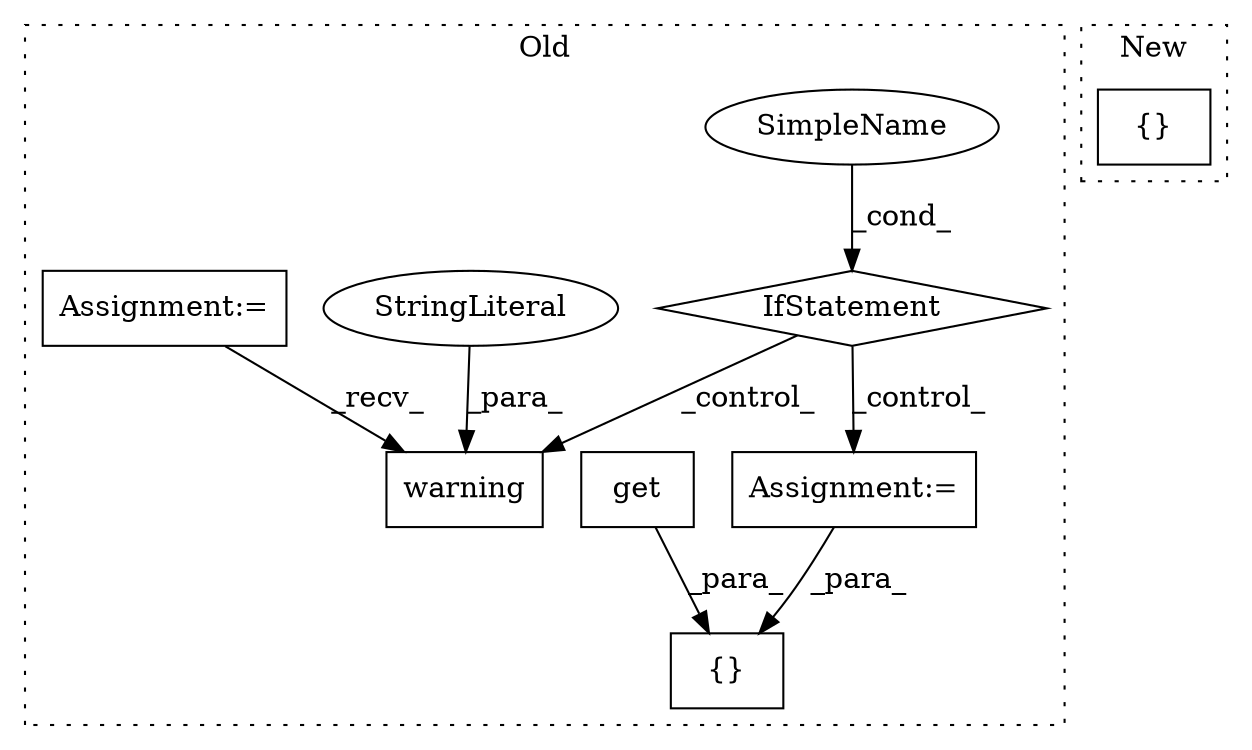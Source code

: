 digraph G {
subgraph cluster0 {
1 [label="warning" a="32" s="952,999" l="8,1" shape="box"];
3 [label="IfStatement" a="25" s="892,934" l="8,2" shape="diamond"];
4 [label="SimpleName" a="42" s="" l="" shape="ellipse"];
5 [label="StringLiteral" a="45" s="960" l="26" shape="ellipse"];
6 [label="Assignment:=" a="7" s="1020" l="1" shape="box"];
7 [label="{}" a="4" s="1058,1309" l="1,1" shape="box"];
8 [label="get" a="32" s="1164,1185" l="4,1" shape="box"];
9 [label="Assignment:=" a="7" s="662" l="7" shape="box"];
label = "Old";
style="dotted";
}
subgraph cluster1 {
2 [label="{}" a="4" s="1629,1849" l="1,1" shape="box"];
label = "New";
style="dotted";
}
3 -> 1 [label="_control_"];
3 -> 6 [label="_control_"];
4 -> 3 [label="_cond_"];
5 -> 1 [label="_para_"];
6 -> 7 [label="_para_"];
8 -> 7 [label="_para_"];
9 -> 1 [label="_recv_"];
}
